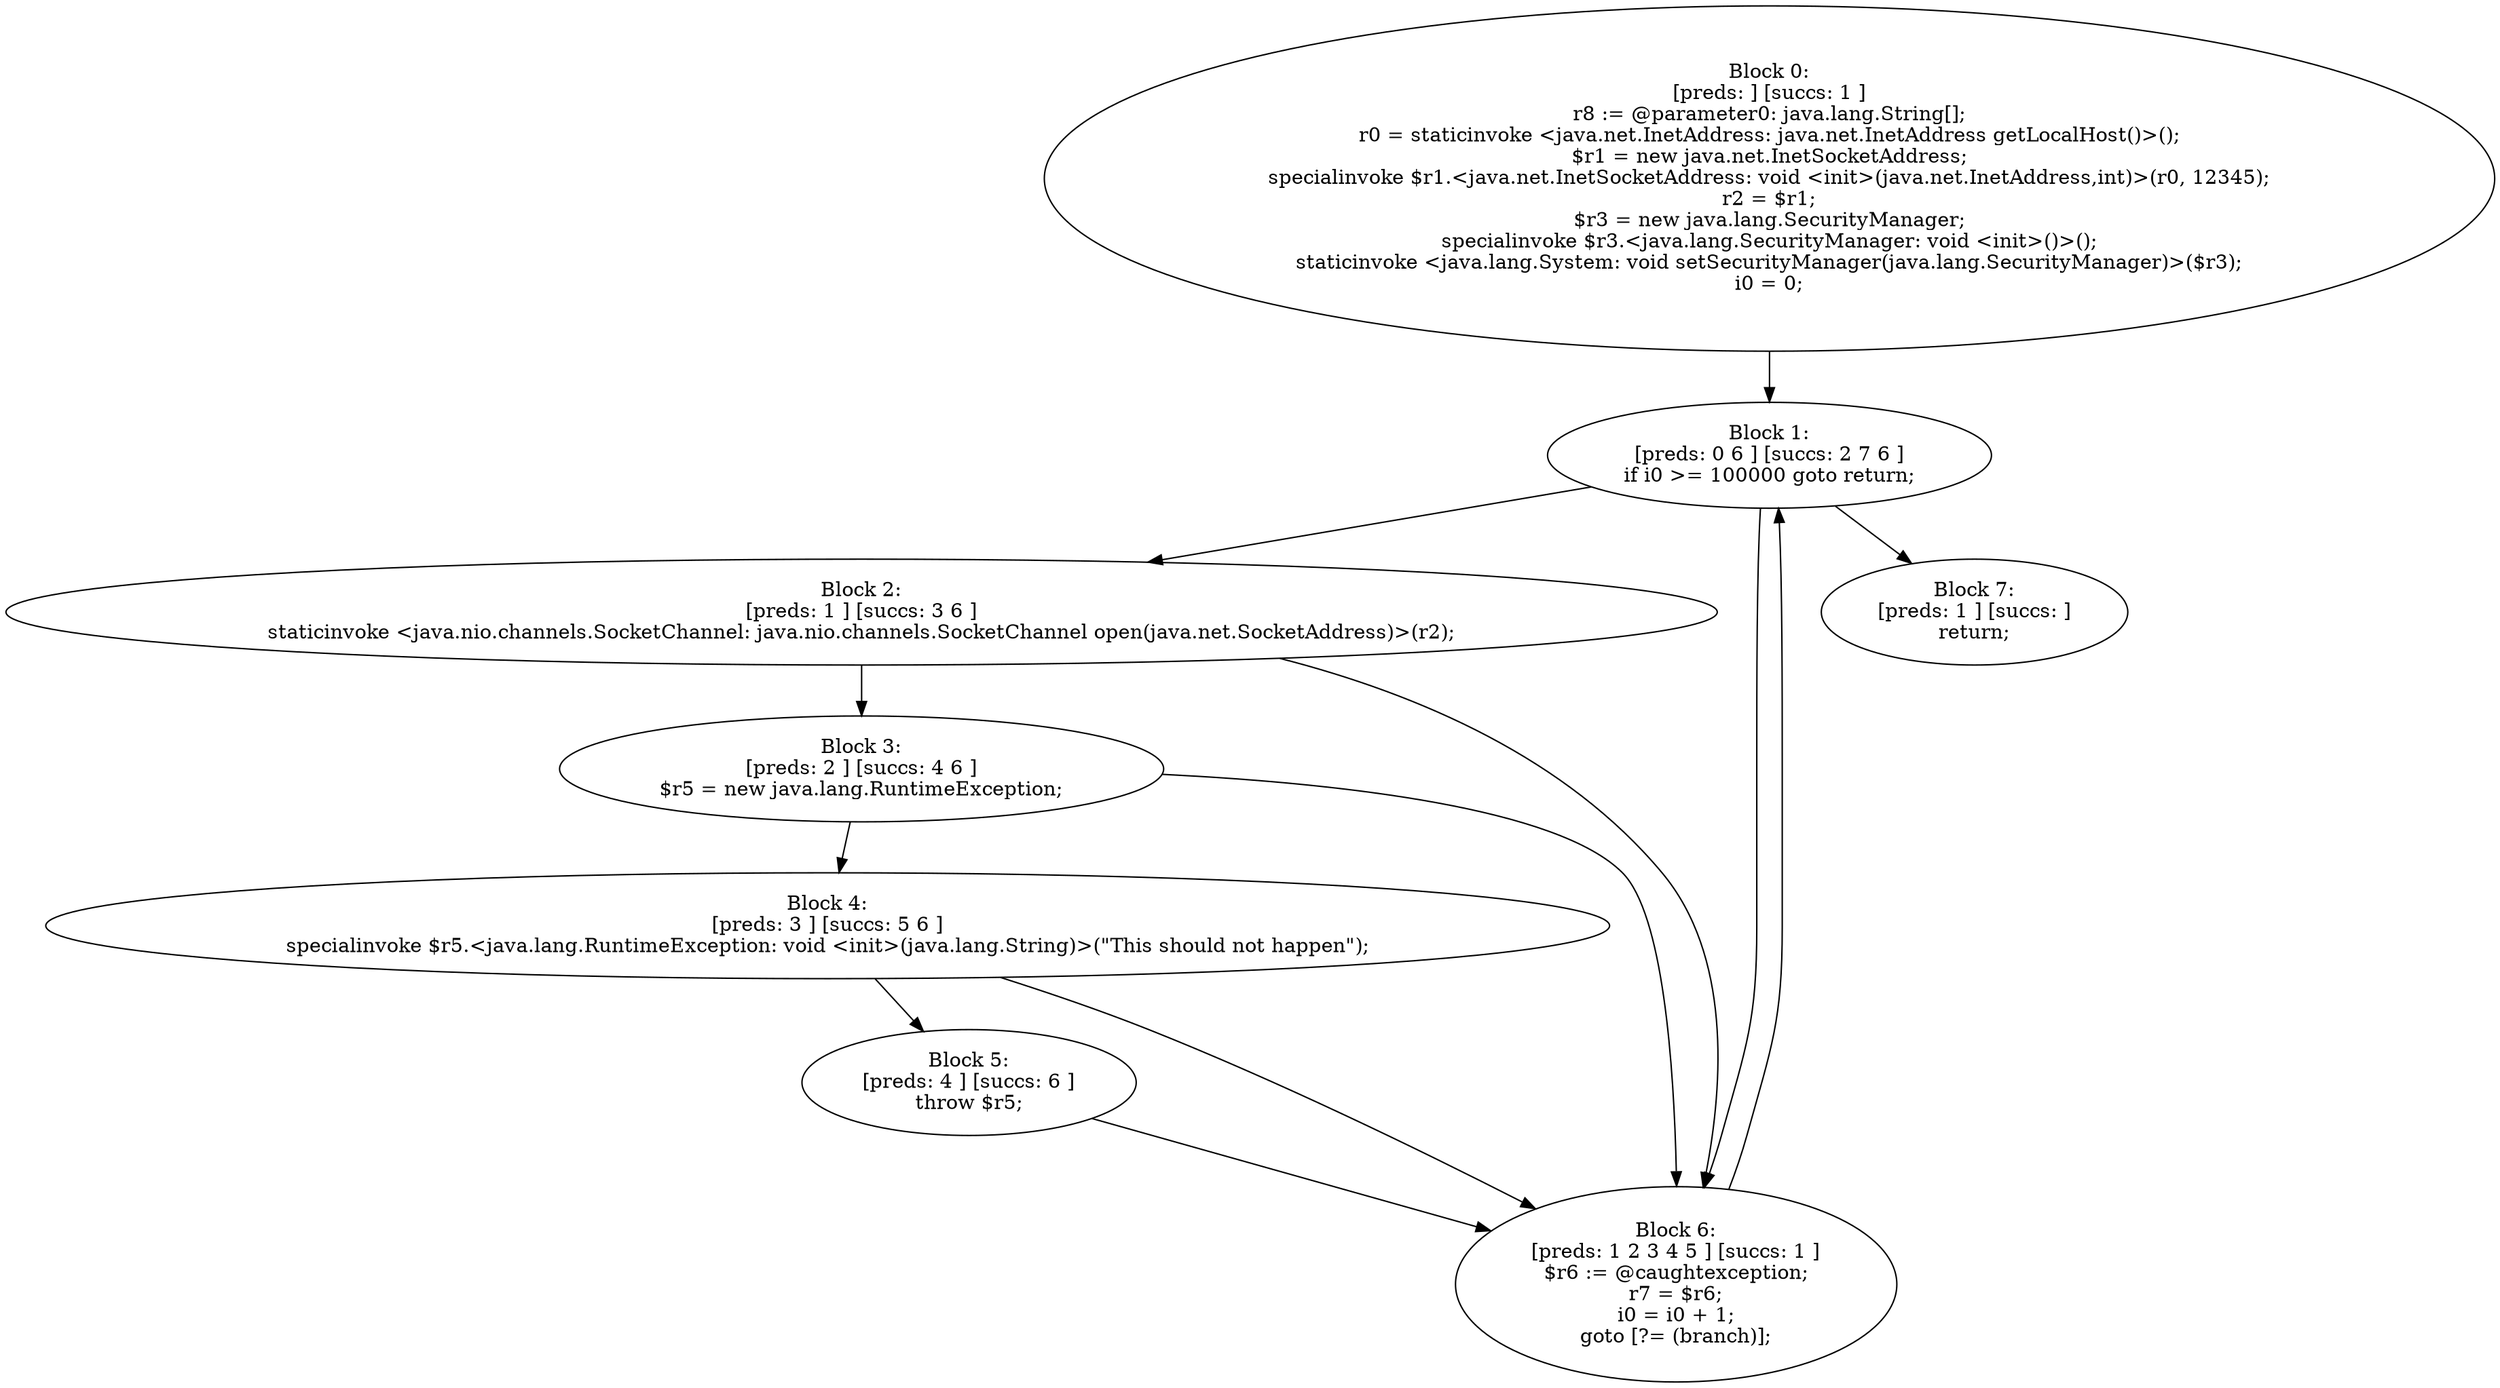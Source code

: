 digraph "unitGraph" {
    "Block 0:
[preds: ] [succs: 1 ]
r8 := @parameter0: java.lang.String[];
r0 = staticinvoke <java.net.InetAddress: java.net.InetAddress getLocalHost()>();
$r1 = new java.net.InetSocketAddress;
specialinvoke $r1.<java.net.InetSocketAddress: void <init>(java.net.InetAddress,int)>(r0, 12345);
r2 = $r1;
$r3 = new java.lang.SecurityManager;
specialinvoke $r3.<java.lang.SecurityManager: void <init>()>();
staticinvoke <java.lang.System: void setSecurityManager(java.lang.SecurityManager)>($r3);
i0 = 0;
"
    "Block 1:
[preds: 0 6 ] [succs: 2 7 6 ]
if i0 >= 100000 goto return;
"
    "Block 2:
[preds: 1 ] [succs: 3 6 ]
staticinvoke <java.nio.channels.SocketChannel: java.nio.channels.SocketChannel open(java.net.SocketAddress)>(r2);
"
    "Block 3:
[preds: 2 ] [succs: 4 6 ]
$r5 = new java.lang.RuntimeException;
"
    "Block 4:
[preds: 3 ] [succs: 5 6 ]
specialinvoke $r5.<java.lang.RuntimeException: void <init>(java.lang.String)>(\"This should not happen\");
"
    "Block 5:
[preds: 4 ] [succs: 6 ]
throw $r5;
"
    "Block 6:
[preds: 1 2 3 4 5 ] [succs: 1 ]
$r6 := @caughtexception;
r7 = $r6;
i0 = i0 + 1;
goto [?= (branch)];
"
    "Block 7:
[preds: 1 ] [succs: ]
return;
"
    "Block 0:
[preds: ] [succs: 1 ]
r8 := @parameter0: java.lang.String[];
r0 = staticinvoke <java.net.InetAddress: java.net.InetAddress getLocalHost()>();
$r1 = new java.net.InetSocketAddress;
specialinvoke $r1.<java.net.InetSocketAddress: void <init>(java.net.InetAddress,int)>(r0, 12345);
r2 = $r1;
$r3 = new java.lang.SecurityManager;
specialinvoke $r3.<java.lang.SecurityManager: void <init>()>();
staticinvoke <java.lang.System: void setSecurityManager(java.lang.SecurityManager)>($r3);
i0 = 0;
"->"Block 1:
[preds: 0 6 ] [succs: 2 7 6 ]
if i0 >= 100000 goto return;
";
    "Block 1:
[preds: 0 6 ] [succs: 2 7 6 ]
if i0 >= 100000 goto return;
"->"Block 2:
[preds: 1 ] [succs: 3 6 ]
staticinvoke <java.nio.channels.SocketChannel: java.nio.channels.SocketChannel open(java.net.SocketAddress)>(r2);
";
    "Block 1:
[preds: 0 6 ] [succs: 2 7 6 ]
if i0 >= 100000 goto return;
"->"Block 7:
[preds: 1 ] [succs: ]
return;
";
    "Block 1:
[preds: 0 6 ] [succs: 2 7 6 ]
if i0 >= 100000 goto return;
"->"Block 6:
[preds: 1 2 3 4 5 ] [succs: 1 ]
$r6 := @caughtexception;
r7 = $r6;
i0 = i0 + 1;
goto [?= (branch)];
";
    "Block 2:
[preds: 1 ] [succs: 3 6 ]
staticinvoke <java.nio.channels.SocketChannel: java.nio.channels.SocketChannel open(java.net.SocketAddress)>(r2);
"->"Block 3:
[preds: 2 ] [succs: 4 6 ]
$r5 = new java.lang.RuntimeException;
";
    "Block 2:
[preds: 1 ] [succs: 3 6 ]
staticinvoke <java.nio.channels.SocketChannel: java.nio.channels.SocketChannel open(java.net.SocketAddress)>(r2);
"->"Block 6:
[preds: 1 2 3 4 5 ] [succs: 1 ]
$r6 := @caughtexception;
r7 = $r6;
i0 = i0 + 1;
goto [?= (branch)];
";
    "Block 3:
[preds: 2 ] [succs: 4 6 ]
$r5 = new java.lang.RuntimeException;
"->"Block 4:
[preds: 3 ] [succs: 5 6 ]
specialinvoke $r5.<java.lang.RuntimeException: void <init>(java.lang.String)>(\"This should not happen\");
";
    "Block 3:
[preds: 2 ] [succs: 4 6 ]
$r5 = new java.lang.RuntimeException;
"->"Block 6:
[preds: 1 2 3 4 5 ] [succs: 1 ]
$r6 := @caughtexception;
r7 = $r6;
i0 = i0 + 1;
goto [?= (branch)];
";
    "Block 4:
[preds: 3 ] [succs: 5 6 ]
specialinvoke $r5.<java.lang.RuntimeException: void <init>(java.lang.String)>(\"This should not happen\");
"->"Block 5:
[preds: 4 ] [succs: 6 ]
throw $r5;
";
    "Block 4:
[preds: 3 ] [succs: 5 6 ]
specialinvoke $r5.<java.lang.RuntimeException: void <init>(java.lang.String)>(\"This should not happen\");
"->"Block 6:
[preds: 1 2 3 4 5 ] [succs: 1 ]
$r6 := @caughtexception;
r7 = $r6;
i0 = i0 + 1;
goto [?= (branch)];
";
    "Block 5:
[preds: 4 ] [succs: 6 ]
throw $r5;
"->"Block 6:
[preds: 1 2 3 4 5 ] [succs: 1 ]
$r6 := @caughtexception;
r7 = $r6;
i0 = i0 + 1;
goto [?= (branch)];
";
    "Block 6:
[preds: 1 2 3 4 5 ] [succs: 1 ]
$r6 := @caughtexception;
r7 = $r6;
i0 = i0 + 1;
goto [?= (branch)];
"->"Block 1:
[preds: 0 6 ] [succs: 2 7 6 ]
if i0 >= 100000 goto return;
";
}
